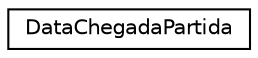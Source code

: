 digraph "Graphical Class Hierarchy"
{
 // LATEX_PDF_SIZE
  edge [fontname="Helvetica",fontsize="10",labelfontname="Helvetica",labelfontsize="10"];
  node [fontname="Helvetica",fontsize="10",shape=record];
  rankdir="LR";
  Node0 [label="DataChegadaPartida",height=0.2,width=0.4,color="black", fillcolor="white", style="filled",URL="$class_data_chegada_partida.html",tooltip=" "];
}
